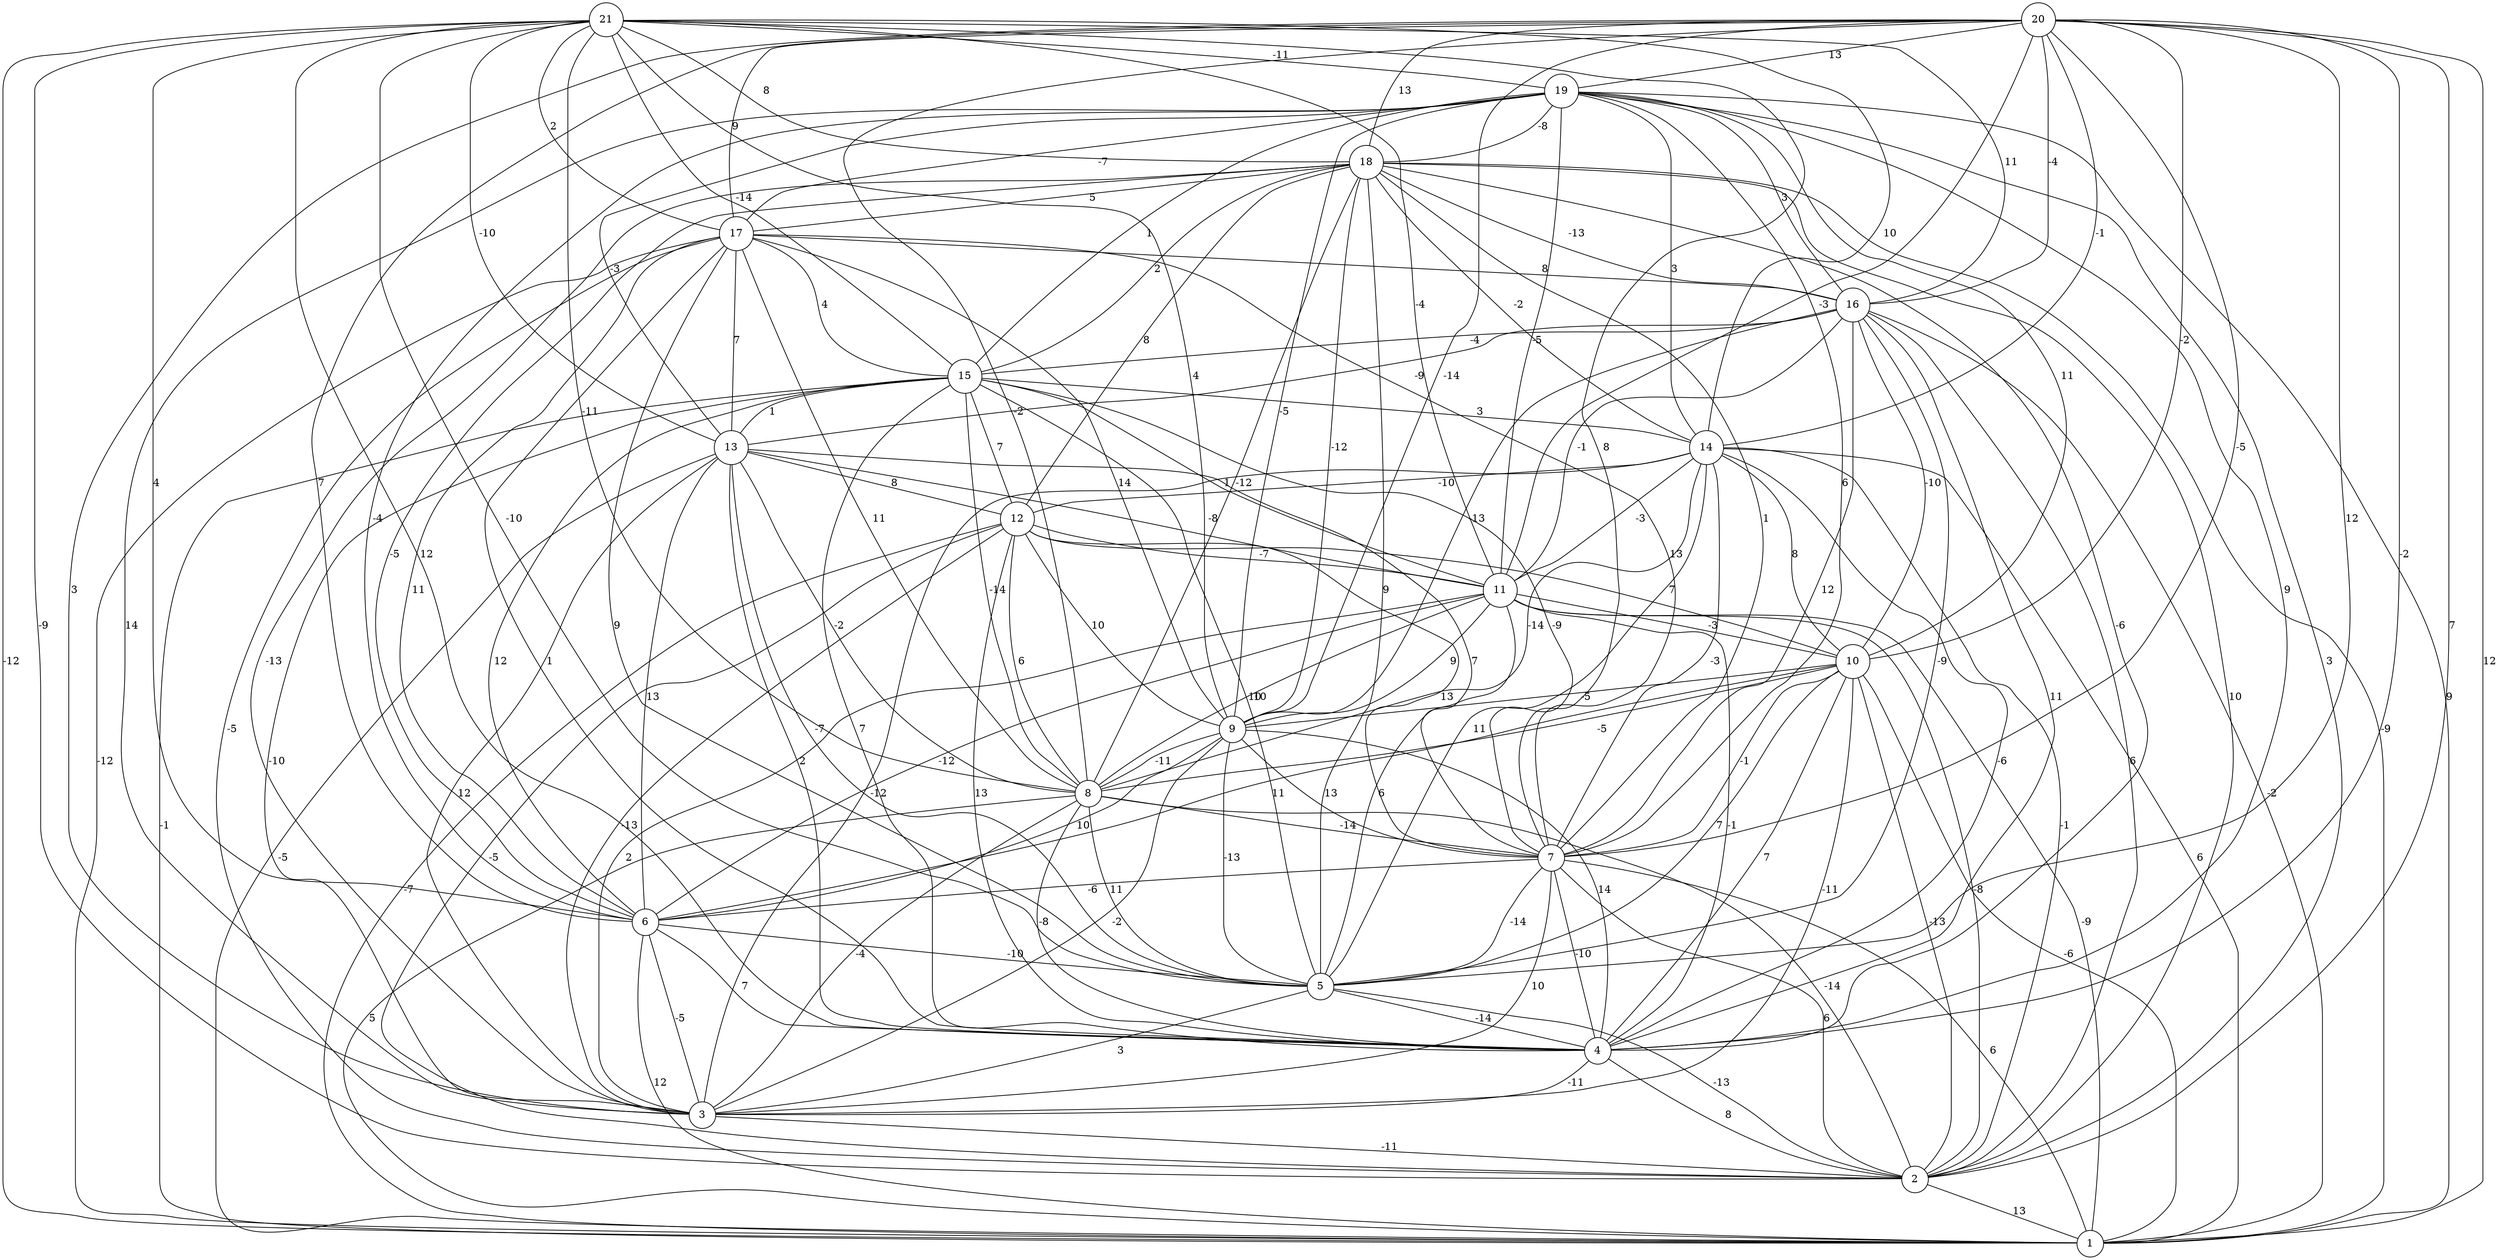 graph { 
	 fontname="Helvetica,Arial,sans-serif" 
	 node [shape = circle]; 
	 21 -- 1 [label = "-12"];
	 21 -- 2 [label = "-9"];
	 21 -- 4 [label = "12"];
	 21 -- 5 [label = "-10"];
	 21 -- 6 [label = "4"];
	 21 -- 7 [label = "8"];
	 21 -- 8 [label = "-11"];
	 21 -- 9 [label = "4"];
	 21 -- 11 [label = "-4"];
	 21 -- 13 [label = "-10"];
	 21 -- 14 [label = "10"];
	 21 -- 15 [label = "-14"];
	 21 -- 16 [label = "11"];
	 21 -- 17 [label = "2"];
	 21 -- 18 [label = "8"];
	 21 -- 19 [label = "-11"];
	 20 -- 1 [label = "12"];
	 20 -- 2 [label = "7"];
	 20 -- 3 [label = "3"];
	 20 -- 4 [label = "-2"];
	 20 -- 5 [label = "12"];
	 20 -- 6 [label = "7"];
	 20 -- 7 [label = "-5"];
	 20 -- 8 [label = "-2"];
	 20 -- 9 [label = "-14"];
	 20 -- 10 [label = "-2"];
	 20 -- 11 [label = "-3"];
	 20 -- 14 [label = "-1"];
	 20 -- 16 [label = "-4"];
	 20 -- 17 [label = "9"];
	 20 -- 18 [label = "13"];
	 20 -- 19 [label = "13"];
	 19 -- 1 [label = "9"];
	 19 -- 2 [label = "3"];
	 19 -- 3 [label = "14"];
	 19 -- 4 [label = "9"];
	 19 -- 6 [label = "-4"];
	 19 -- 7 [label = "6"];
	 19 -- 9 [label = "-5"];
	 19 -- 10 [label = "11"];
	 19 -- 11 [label = "-5"];
	 19 -- 13 [label = "-3"];
	 19 -- 14 [label = "3"];
	 19 -- 15 [label = "1"];
	 19 -- 16 [label = "3"];
	 19 -- 17 [label = "-7"];
	 19 -- 18 [label = "-8"];
	 18 -- 1 [label = "-9"];
	 18 -- 2 [label = "10"];
	 18 -- 3 [label = "-13"];
	 18 -- 4 [label = "-6"];
	 18 -- 5 [label = "9"];
	 18 -- 6 [label = "-5"];
	 18 -- 7 [label = "1"];
	 18 -- 8 [label = "-12"];
	 18 -- 9 [label = "-12"];
	 18 -- 12 [label = "8"];
	 18 -- 14 [label = "-2"];
	 18 -- 15 [label = "2"];
	 18 -- 16 [label = "-13"];
	 18 -- 17 [label = "5"];
	 17 -- 1 [label = "-12"];
	 17 -- 2 [label = "-5"];
	 17 -- 4 [label = "1"];
	 17 -- 5 [label = "9"];
	 17 -- 6 [label = "11"];
	 17 -- 7 [label = "13"];
	 17 -- 8 [label = "11"];
	 17 -- 9 [label = "14"];
	 17 -- 13 [label = "7"];
	 17 -- 15 [label = "4"];
	 17 -- 16 [label = "8"];
	 16 -- 1 [label = "-2"];
	 16 -- 2 [label = "6"];
	 16 -- 4 [label = "11"];
	 16 -- 5 [label = "-9"];
	 16 -- 7 [label = "12"];
	 16 -- 9 [label = "-13"];
	 16 -- 10 [label = "-10"];
	 16 -- 11 [label = "-1"];
	 16 -- 13 [label = "-9"];
	 16 -- 15 [label = "-4"];
	 15 -- 1 [label = "-1"];
	 15 -- 3 [label = "-10"];
	 15 -- 4 [label = "7"];
	 15 -- 5 [label = "10"];
	 15 -- 6 [label = "12"];
	 15 -- 7 [label = "-9"];
	 15 -- 8 [label = "-14"];
	 15 -- 11 [label = "1"];
	 15 -- 12 [label = "7"];
	 15 -- 13 [label = "1"];
	 15 -- 14 [label = "3"];
	 14 -- 1 [label = "6"];
	 14 -- 2 [label = "-1"];
	 14 -- 3 [label = "-12"];
	 14 -- 4 [label = "-6"];
	 14 -- 5 [label = "11"];
	 14 -- 7 [label = "-3"];
	 14 -- 8 [label = "-14"];
	 14 -- 10 [label = "8"];
	 14 -- 11 [label = "-3"];
	 14 -- 12 [label = "-10"];
	 13 -- 1 [label = "-5"];
	 13 -- 3 [label = "12"];
	 13 -- 4 [label = "2"];
	 13 -- 5 [label = "-7"];
	 13 -- 6 [label = "13"];
	 13 -- 7 [label = "7"];
	 13 -- 8 [label = "-2"];
	 13 -- 11 [label = "-8"];
	 13 -- 12 [label = "8"];
	 12 -- 1 [label = "-7"];
	 12 -- 2 [label = "-5"];
	 12 -- 3 [label = "-13"];
	 12 -- 4 [label = "13"];
	 12 -- 7 [label = "13"];
	 12 -- 8 [label = "6"];
	 12 -- 9 [label = "10"];
	 12 -- 10 [label = "7"];
	 12 -- 11 [label = "-7"];
	 11 -- 1 [label = "-9"];
	 11 -- 2 [label = "-8"];
	 11 -- 3 [label = "2"];
	 11 -- 4 [label = "-1"];
	 11 -- 5 [label = "6"];
	 11 -- 6 [label = "-12"];
	 11 -- 8 [label = "10"];
	 11 -- 9 [label = "9"];
	 11 -- 10 [label = "-3"];
	 10 -- 1 [label = "-6"];
	 10 -- 2 [label = "-13"];
	 10 -- 3 [label = "-11"];
	 10 -- 4 [label = "7"];
	 10 -- 5 [label = "7"];
	 10 -- 6 [label = "11"];
	 10 -- 7 [label = "-1"];
	 10 -- 8 [label = "-5"];
	 10 -- 9 [label = "-5"];
	 9 -- 3 [label = "-2"];
	 9 -- 4 [label = "14"];
	 9 -- 5 [label = "-13"];
	 9 -- 6 [label = "10"];
	 9 -- 7 [label = "13"];
	 9 -- 8 [label = "-11"];
	 8 -- 1 [label = "5"];
	 8 -- 2 [label = "-14"];
	 8 -- 3 [label = "-4"];
	 8 -- 4 [label = "-8"];
	 8 -- 5 [label = "11"];
	 8 -- 7 [label = "-14"];
	 7 -- 1 [label = "6"];
	 7 -- 2 [label = "6"];
	 7 -- 3 [label = "10"];
	 7 -- 4 [label = "-10"];
	 7 -- 5 [label = "-14"];
	 7 -- 6 [label = "-6"];
	 6 -- 1 [label = "12"];
	 6 -- 3 [label = "-5"];
	 6 -- 4 [label = "7"];
	 6 -- 5 [label = "-10"];
	 5 -- 2 [label = "-13"];
	 5 -- 3 [label = "3"];
	 5 -- 4 [label = "-14"];
	 4 -- 2 [label = "8"];
	 4 -- 3 [label = "-11"];
	 3 -- 2 [label = "-11"];
	 2 -- 1 [label = "13"];
	 1;
	 2;
	 3;
	 4;
	 5;
	 6;
	 7;
	 8;
	 9;
	 10;
	 11;
	 12;
	 13;
	 14;
	 15;
	 16;
	 17;
	 18;
	 19;
	 20;
	 21;
}
